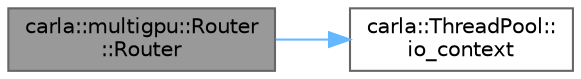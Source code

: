 digraph "carla::multigpu::Router::Router"
{
 // INTERACTIVE_SVG=YES
 // LATEX_PDF_SIZE
  bgcolor="transparent";
  edge [fontname=Helvetica,fontsize=10,labelfontname=Helvetica,labelfontsize=10];
  node [fontname=Helvetica,fontsize=10,shape=box,height=0.2,width=0.4];
  rankdir="LR";
  Node1 [id="Node000001",label="carla::multigpu::Router\l::Router",height=0.2,width=0.4,color="gray40", fillcolor="grey60", style="filled", fontcolor="black",tooltip=" "];
  Node1 -> Node2 [id="edge1_Node000001_Node000002",color="steelblue1",style="solid",tooltip=" "];
  Node2 [id="Node000002",label="carla::ThreadPool::\lio_context",height=0.2,width=0.4,color="grey40", fillcolor="white", style="filled",URL="$da/d72/classcarla_1_1ThreadPool.html#ae592d7d2cdf960a5d9d15f64c2c09605",tooltip="Return the underlying io_context."];
}
